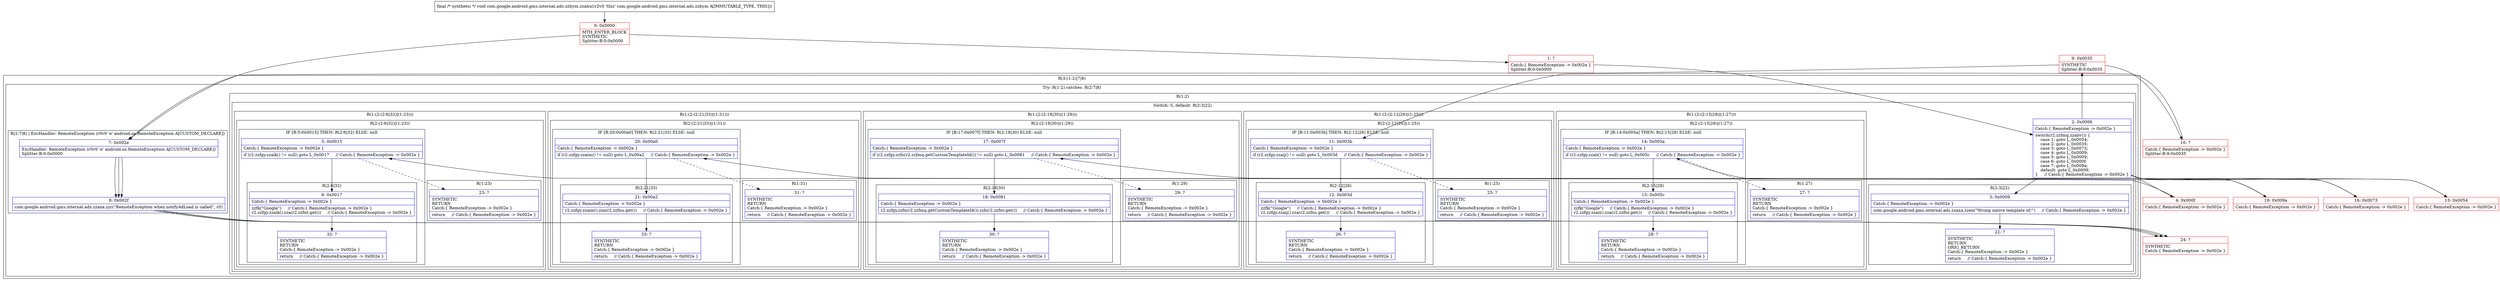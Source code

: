 digraph "CFG forcom.google.android.gms.internal.ads.zzbym.zzahu()V" {
subgraph cluster_Region_2102867311 {
label = "R(3:(1:2)|7|8)";
node [shape=record,color=blue];
subgraph cluster_TryCatchRegion_584982945 {
label = "Try: R(1:2) catches: R(2:7|8)";
node [shape=record,color=blue];
subgraph cluster_Region_1699412329 {
label = "R(1:2)";
node [shape=record,color=blue];
subgraph cluster_SwitchRegion_24140262 {
label = "Switch: 5, default: R(2:3|22)";
node [shape=record,color=blue];
Node_2 [shape=record,label="{2\:\ 0x0006|Catch:\{ RemoteException \-\> 0x002e \}\l|switch(r2.zzfmq.zzahv()) \{\l    case 1: goto L_0x0054;\l    case 2: goto L_0x0035;\l    case 3: goto L_0x0073;\l    case 4: goto L_0x0009;\l    case 5: goto L_0x0009;\l    case 6: goto L_0x000f;\l    case 7: goto L_0x009a;\l    default: goto L_0x0009;\l\}     \/\/ Catch:\{ RemoteException \-\> 0x002e \}\l}"];
subgraph cluster_Region_1162406122 {
label = "R(1:(2:(2:15|28)|(1:27)))";
node [shape=record,color=blue];
subgraph cluster_Region_382208715 {
label = "R(2:(2:15|28)|(1:27))";
node [shape=record,color=blue];
subgraph cluster_IfRegion_612051146 {
label = "IF [B:14:0x005a] THEN: R(2:15|28) ELSE: null";
node [shape=record,color=blue];
Node_14 [shape=record,label="{14\:\ 0x005a|Catch:\{ RemoteException \-\> 0x002e \}\l|if (r2.zzfgy.zzaii() != null) goto L_0x005c     \/\/ Catch:\{ RemoteException \-\> 0x002e \}\l}"];
subgraph cluster_Region_659024586 {
label = "R(2:15|28)";
node [shape=record,color=blue];
Node_15 [shape=record,label="{15\:\ 0x005c|Catch:\{ RemoteException \-\> 0x002e \}\l|zzfk(\"Google\")     \/\/ Catch:\{ RemoteException \-\> 0x002e \}\lr2.zzfgy.zzaii().zza(r2.zzfnr.get())     \/\/ Catch:\{ RemoteException \-\> 0x002e \}\l}"];
Node_28 [shape=record,label="{28\:\ ?|SYNTHETIC\lRETURN\lCatch:\{ RemoteException \-\> 0x002e \}\l|return     \/\/ Catch:\{ RemoteException \-\> 0x002e \}\l}"];
}
}
subgraph cluster_Region_634018160 {
label = "R(1:27)";
node [shape=record,color=blue];
Node_27 [shape=record,label="{27\:\ ?|SYNTHETIC\lRETURN\lCatch:\{ RemoteException \-\> 0x002e \}\l|return     \/\/ Catch:\{ RemoteException \-\> 0x002e \}\l}"];
}
}
}
subgraph cluster_Region_1937932624 {
label = "R(1:(2:(2:12|26)|(1:25)))";
node [shape=record,color=blue];
subgraph cluster_Region_247646866 {
label = "R(2:(2:12|26)|(1:25))";
node [shape=record,color=blue];
subgraph cluster_IfRegion_382427194 {
label = "IF [B:11:0x003b] THEN: R(2:12|26) ELSE: null";
node [shape=record,color=blue];
Node_11 [shape=record,label="{11\:\ 0x003b|Catch:\{ RemoteException \-\> 0x002e \}\l|if (r2.zzfgy.zzaij() != null) goto L_0x003d     \/\/ Catch:\{ RemoteException \-\> 0x002e \}\l}"];
subgraph cluster_Region_1631435338 {
label = "R(2:12|26)";
node [shape=record,color=blue];
Node_12 [shape=record,label="{12\:\ 0x003d|Catch:\{ RemoteException \-\> 0x002e \}\l|zzfk(\"Google\")     \/\/ Catch:\{ RemoteException \-\> 0x002e \}\lr2.zzfgy.zzaij().zza(r2.zzfns.get())     \/\/ Catch:\{ RemoteException \-\> 0x002e \}\l}"];
Node_26 [shape=record,label="{26\:\ ?|SYNTHETIC\lRETURN\lCatch:\{ RemoteException \-\> 0x002e \}\l|return     \/\/ Catch:\{ RemoteException \-\> 0x002e \}\l}"];
}
}
subgraph cluster_Region_114437948 {
label = "R(1:25)";
node [shape=record,color=blue];
Node_25 [shape=record,label="{25\:\ ?|SYNTHETIC\lRETURN\lCatch:\{ RemoteException \-\> 0x002e \}\l|return     \/\/ Catch:\{ RemoteException \-\> 0x002e \}\l}"];
}
}
}
subgraph cluster_Region_509408046 {
label = "R(1:(2:(2:18|30)|(1:29)))";
node [shape=record,color=blue];
subgraph cluster_Region_1406900847 {
label = "R(2:(2:18|30)|(1:29))";
node [shape=record,color=blue];
subgraph cluster_IfRegion_1597539764 {
label = "IF [B:17:0x007f] THEN: R(2:18|30) ELSE: null";
node [shape=record,color=blue];
Node_17 [shape=record,label="{17\:\ 0x007f|Catch:\{ RemoteException \-\> 0x002e \}\l|if (r2.zzfgy.zzfn(r2.zzfmq.getCustomTemplateId()) != null) goto L_0x0081     \/\/ Catch:\{ RemoteException \-\> 0x002e \}\l}"];
subgraph cluster_Region_1216674464 {
label = "R(2:18|30)";
node [shape=record,color=blue];
Node_18 [shape=record,label="{18\:\ 0x0081|Catch:\{ RemoteException \-\> 0x002e \}\l|r2.zzfgy.zzfn(r2.zzfmq.getCustomTemplateId()).zzb(r2.zzfnv.get())     \/\/ Catch:\{ RemoteException \-\> 0x002e \}\l}"];
Node_30 [shape=record,label="{30\:\ ?|SYNTHETIC\lRETURN\lCatch:\{ RemoteException \-\> 0x002e \}\l|return     \/\/ Catch:\{ RemoteException \-\> 0x002e \}\l}"];
}
}
subgraph cluster_Region_825795869 {
label = "R(1:29)";
node [shape=record,color=blue];
Node_29 [shape=record,label="{29\:\ ?|SYNTHETIC\lRETURN\lCatch:\{ RemoteException \-\> 0x002e \}\l|return     \/\/ Catch:\{ RemoteException \-\> 0x002e \}\l}"];
}
}
}
subgraph cluster_Region_1044339127 {
label = "R(1:(2:(2:6|32)|(1:23)))";
node [shape=record,color=blue];
subgraph cluster_Region_624000737 {
label = "R(2:(2:6|32)|(1:23))";
node [shape=record,color=blue];
subgraph cluster_IfRegion_1250935069 {
label = "IF [B:5:0x0015] THEN: R(2:6|32) ELSE: null";
node [shape=record,color=blue];
Node_5 [shape=record,label="{5\:\ 0x0015|Catch:\{ RemoteException \-\> 0x002e \}\l|if (r2.zzfgy.zzaik() != null) goto L_0x0017     \/\/ Catch:\{ RemoteException \-\> 0x002e \}\l}"];
subgraph cluster_Region_1055626524 {
label = "R(2:6|32)";
node [shape=record,color=blue];
Node_6 [shape=record,label="{6\:\ 0x0017|Catch:\{ RemoteException \-\> 0x002e \}\l|zzfk(\"Google\")     \/\/ Catch:\{ RemoteException \-\> 0x002e \}\lr2.zzfgy.zzaik().zza(r2.zzfnt.get())     \/\/ Catch:\{ RemoteException \-\> 0x002e \}\l}"];
Node_32 [shape=record,label="{32\:\ ?|SYNTHETIC\lRETURN\lCatch:\{ RemoteException \-\> 0x002e \}\l|return     \/\/ Catch:\{ RemoteException \-\> 0x002e \}\l}"];
}
}
subgraph cluster_Region_2052948375 {
label = "R(1:23)";
node [shape=record,color=blue];
Node_23 [shape=record,label="{23\:\ ?|SYNTHETIC\lRETURN\lCatch:\{ RemoteException \-\> 0x002e \}\l|return     \/\/ Catch:\{ RemoteException \-\> 0x002e \}\l}"];
}
}
}
subgraph cluster_Region_1421164107 {
label = "R(1:(2:(2:21|33)|(1:31)))";
node [shape=record,color=blue];
subgraph cluster_Region_1611045609 {
label = "R(2:(2:21|33)|(1:31))";
node [shape=record,color=blue];
subgraph cluster_IfRegion_36151424 {
label = "IF [B:20:0x00a0] THEN: R(2:21|33) ELSE: null";
node [shape=record,color=blue];
Node_20 [shape=record,label="{20\:\ 0x00a0|Catch:\{ RemoteException \-\> 0x002e \}\l|if (r2.zzfgy.zzaim() != null) goto L_0x00a2     \/\/ Catch:\{ RemoteException \-\> 0x002e \}\l}"];
subgraph cluster_Region_350275690 {
label = "R(2:21|33)";
node [shape=record,color=blue];
Node_21 [shape=record,label="{21\:\ 0x00a2|Catch:\{ RemoteException \-\> 0x002e \}\l|r2.zzfgy.zzaim().zza(r2.zzfnu.get())     \/\/ Catch:\{ RemoteException \-\> 0x002e \}\l}"];
Node_33 [shape=record,label="{33\:\ ?|SYNTHETIC\lRETURN\lCatch:\{ RemoteException \-\> 0x002e \}\l|return     \/\/ Catch:\{ RemoteException \-\> 0x002e \}\l}"];
}
}
subgraph cluster_Region_1767570395 {
label = "R(1:31)";
node [shape=record,color=blue];
Node_31 [shape=record,label="{31\:\ ?|SYNTHETIC\lRETURN\lCatch:\{ RemoteException \-\> 0x002e \}\l|return     \/\/ Catch:\{ RemoteException \-\> 0x002e \}\l}"];
}
}
}
subgraph cluster_Region_1038087627 {
label = "R(2:3|22)";
node [shape=record,color=blue];
Node_3 [shape=record,label="{3\:\ 0x0009|Catch:\{ RemoteException \-\> 0x002e \}\l|com.google.android.gms.internal.ads.zzaxa.zzen(\"Wrong native template id!\")     \/\/ Catch:\{ RemoteException \-\> 0x002e \}\l}"];
Node_22 [shape=record,label="{22\:\ ?|SYNTHETIC\lRETURN\lORIG_RETURN\lCatch:\{ RemoteException \-\> 0x002e \}\l|return     \/\/ Catch:\{ RemoteException \-\> 0x002e \}\l}"];
}
}
}
subgraph cluster_Region_46362960 {
label = "R(2:7|8) | ExcHandler: RemoteException (r0v0 'e' android.os.RemoteException A[CUSTOM_DECLARE])\l";
node [shape=record,color=blue];
Node_7 [shape=record,label="{7\:\ 0x002e|ExcHandler: RemoteException (r0v0 'e' android.os.RemoteException A[CUSTOM_DECLARE])\lSplitter:B:0:0x0000\l}"];
Node_8 [shape=record,label="{8\:\ 0x002f|com.google.android.gms.internal.ads.zzaxa.zzc(\"RemoteException when notifyAdLoad is called\", r0)\l}"];
}
}
Node_7 [shape=record,label="{7\:\ 0x002e|ExcHandler: RemoteException (r0v0 'e' android.os.RemoteException A[CUSTOM_DECLARE])\lSplitter:B:0:0x0000\l}"];
Node_8 [shape=record,label="{8\:\ 0x002f|com.google.android.gms.internal.ads.zzaxa.zzc(\"RemoteException when notifyAdLoad is called\", r0)\l}"];
}
subgraph cluster_Region_46362960 {
label = "R(2:7|8) | ExcHandler: RemoteException (r0v0 'e' android.os.RemoteException A[CUSTOM_DECLARE])\l";
node [shape=record,color=blue];
Node_7 [shape=record,label="{7\:\ 0x002e|ExcHandler: RemoteException (r0v0 'e' android.os.RemoteException A[CUSTOM_DECLARE])\lSplitter:B:0:0x0000\l}"];
Node_8 [shape=record,label="{8\:\ 0x002f|com.google.android.gms.internal.ads.zzaxa.zzc(\"RemoteException when notifyAdLoad is called\", r0)\l}"];
}
Node_0 [shape=record,color=red,label="{0\:\ 0x0000|MTH_ENTER_BLOCK\lSYNTHETIC\lSplitter:B:0:0x0000\l}"];
Node_1 [shape=record,color=red,label="{1\:\ ?|Catch:\{ RemoteException \-\> 0x002e \}\lSplitter:B:0:0x0000\l}"];
Node_4 [shape=record,color=red,label="{4\:\ 0x000f|Catch:\{ RemoteException \-\> 0x002e \}\l}"];
Node_9 [shape=record,color=red,label="{9\:\ 0x0035|SYNTHETIC\lSplitter:B:9:0x0035\l}"];
Node_10 [shape=record,color=red,label="{10\:\ ?|Catch:\{ RemoteException \-\> 0x002e \}\lSplitter:B:9:0x0035\l}"];
Node_13 [shape=record,color=red,label="{13\:\ 0x0054|Catch:\{ RemoteException \-\> 0x002e \}\l}"];
Node_16 [shape=record,color=red,label="{16\:\ 0x0073|Catch:\{ RemoteException \-\> 0x002e \}\l}"];
Node_19 [shape=record,color=red,label="{19\:\ 0x009a|Catch:\{ RemoteException \-\> 0x002e \}\l}"];
Node_24 [shape=record,color=red,label="{24\:\ ?|SYNTHETIC\lCatch:\{ RemoteException \-\> 0x002e \}\l}"];
MethodNode[shape=record,label="{final \/* synthetic *\/ void com.google.android.gms.internal.ads.zzbym.zzahu((r2v0 'this' com.google.android.gms.internal.ads.zzbym A[IMMUTABLE_TYPE, THIS])) }"];
MethodNode -> Node_0;
Node_2 -> Node_3;
Node_2 -> Node_4;
Node_2 -> Node_9;
Node_2 -> Node_13;
Node_2 -> Node_16;
Node_2 -> Node_19;
Node_14 -> Node_15;
Node_14 -> Node_27[style=dashed];
Node_15 -> Node_28;
Node_11 -> Node_12;
Node_11 -> Node_25[style=dashed];
Node_12 -> Node_26;
Node_17 -> Node_18;
Node_17 -> Node_29[style=dashed];
Node_18 -> Node_30;
Node_5 -> Node_6;
Node_5 -> Node_23[style=dashed];
Node_6 -> Node_32;
Node_20 -> Node_21;
Node_20 -> Node_31[style=dashed];
Node_21 -> Node_33;
Node_3 -> Node_22;
Node_7 -> Node_8;
Node_8 -> Node_24;
Node_7 -> Node_8;
Node_8 -> Node_24;
Node_7 -> Node_8;
Node_8 -> Node_24;
Node_0 -> Node_1;
Node_0 -> Node_7;
Node_1 -> Node_2;
Node_4 -> Node_5;
Node_9 -> Node_10;
Node_9 -> Node_7;
Node_10 -> Node_11;
Node_13 -> Node_14;
Node_16 -> Node_17;
Node_19 -> Node_20;
}

